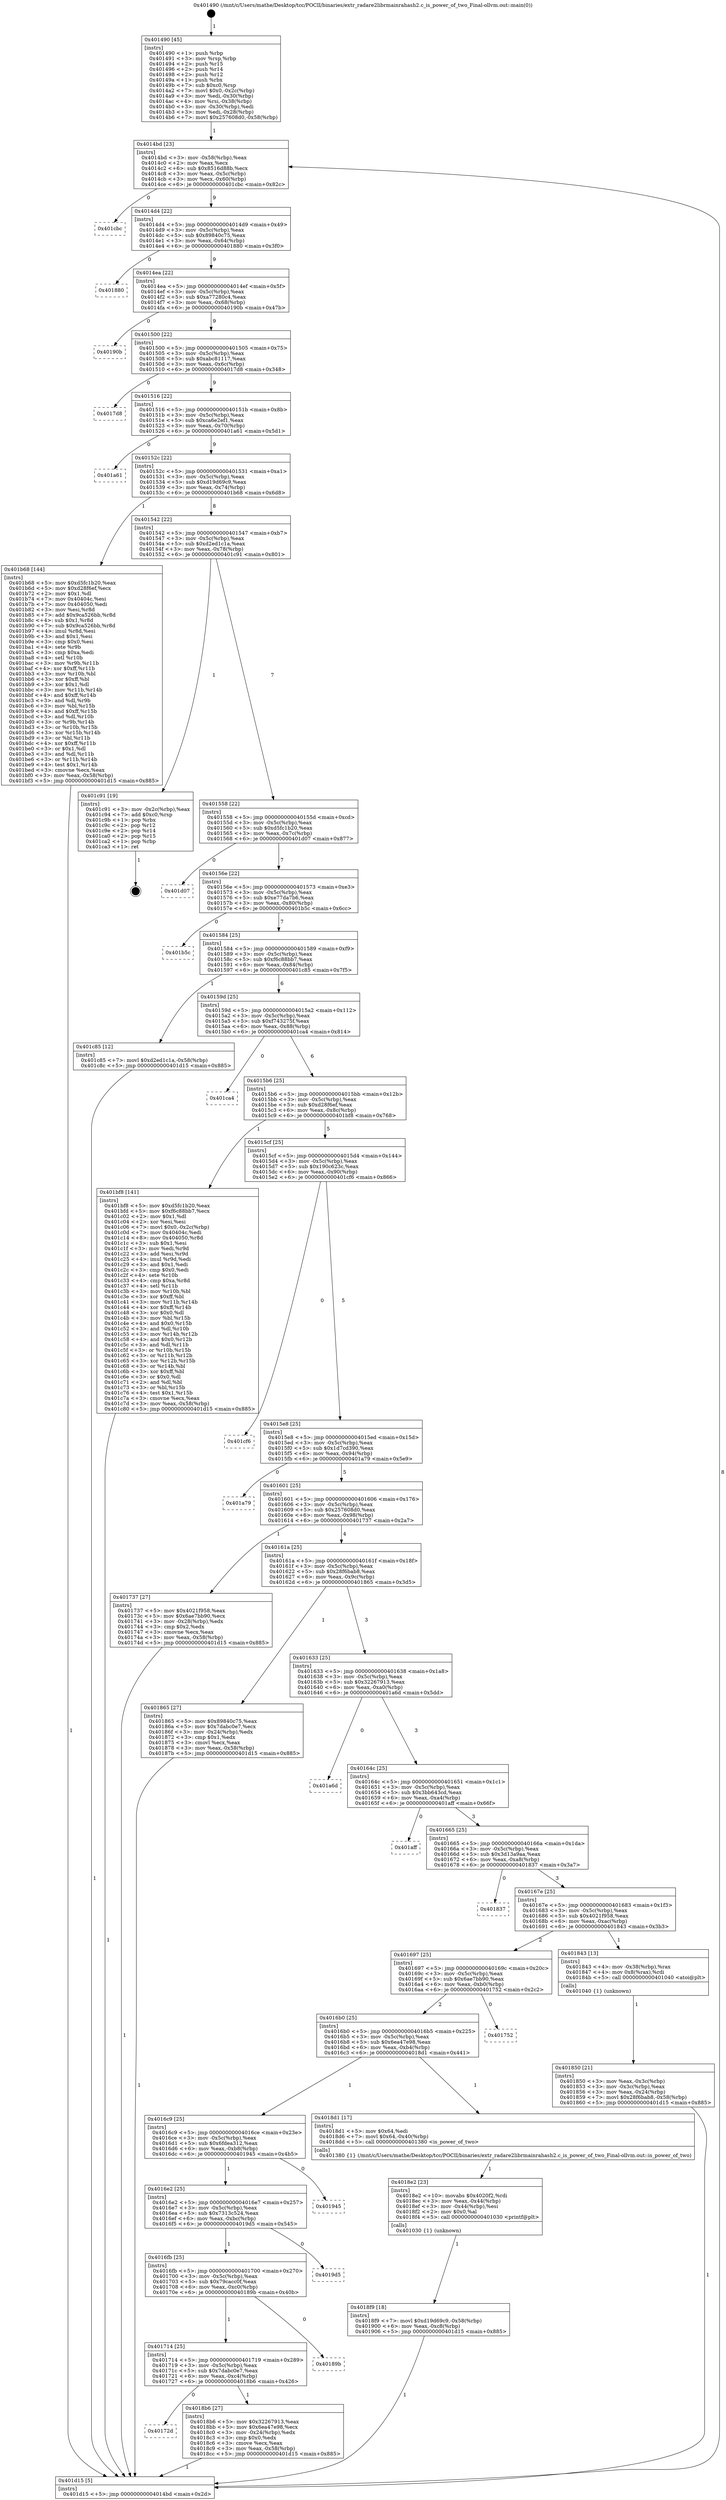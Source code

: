 digraph "0x401490" {
  label = "0x401490 (/mnt/c/Users/mathe/Desktop/tcc/POCII/binaries/extr_radare2librmainrahash2.c_is_power_of_two_Final-ollvm.out::main(0))"
  labelloc = "t"
  node[shape=record]

  Entry [label="",width=0.3,height=0.3,shape=circle,fillcolor=black,style=filled]
  "0x4014bd" [label="{
     0x4014bd [23]\l
     | [instrs]\l
     &nbsp;&nbsp;0x4014bd \<+3\>: mov -0x58(%rbp),%eax\l
     &nbsp;&nbsp;0x4014c0 \<+2\>: mov %eax,%ecx\l
     &nbsp;&nbsp;0x4014c2 \<+6\>: sub $0x8516d88b,%ecx\l
     &nbsp;&nbsp;0x4014c8 \<+3\>: mov %eax,-0x5c(%rbp)\l
     &nbsp;&nbsp;0x4014cb \<+3\>: mov %ecx,-0x60(%rbp)\l
     &nbsp;&nbsp;0x4014ce \<+6\>: je 0000000000401cbc \<main+0x82c\>\l
  }"]
  "0x401cbc" [label="{
     0x401cbc\l
  }", style=dashed]
  "0x4014d4" [label="{
     0x4014d4 [22]\l
     | [instrs]\l
     &nbsp;&nbsp;0x4014d4 \<+5\>: jmp 00000000004014d9 \<main+0x49\>\l
     &nbsp;&nbsp;0x4014d9 \<+3\>: mov -0x5c(%rbp),%eax\l
     &nbsp;&nbsp;0x4014dc \<+5\>: sub $0x89840c75,%eax\l
     &nbsp;&nbsp;0x4014e1 \<+3\>: mov %eax,-0x64(%rbp)\l
     &nbsp;&nbsp;0x4014e4 \<+6\>: je 0000000000401880 \<main+0x3f0\>\l
  }"]
  Exit [label="",width=0.3,height=0.3,shape=circle,fillcolor=black,style=filled,peripheries=2]
  "0x401880" [label="{
     0x401880\l
  }", style=dashed]
  "0x4014ea" [label="{
     0x4014ea [22]\l
     | [instrs]\l
     &nbsp;&nbsp;0x4014ea \<+5\>: jmp 00000000004014ef \<main+0x5f\>\l
     &nbsp;&nbsp;0x4014ef \<+3\>: mov -0x5c(%rbp),%eax\l
     &nbsp;&nbsp;0x4014f2 \<+5\>: sub $0xa77280c4,%eax\l
     &nbsp;&nbsp;0x4014f7 \<+3\>: mov %eax,-0x68(%rbp)\l
     &nbsp;&nbsp;0x4014fa \<+6\>: je 000000000040190b \<main+0x47b\>\l
  }"]
  "0x4018f9" [label="{
     0x4018f9 [18]\l
     | [instrs]\l
     &nbsp;&nbsp;0x4018f9 \<+7\>: movl $0xd19d69c9,-0x58(%rbp)\l
     &nbsp;&nbsp;0x401900 \<+6\>: mov %eax,-0xc8(%rbp)\l
     &nbsp;&nbsp;0x401906 \<+5\>: jmp 0000000000401d15 \<main+0x885\>\l
  }"]
  "0x40190b" [label="{
     0x40190b\l
  }", style=dashed]
  "0x401500" [label="{
     0x401500 [22]\l
     | [instrs]\l
     &nbsp;&nbsp;0x401500 \<+5\>: jmp 0000000000401505 \<main+0x75\>\l
     &nbsp;&nbsp;0x401505 \<+3\>: mov -0x5c(%rbp),%eax\l
     &nbsp;&nbsp;0x401508 \<+5\>: sub $0xabc81117,%eax\l
     &nbsp;&nbsp;0x40150d \<+3\>: mov %eax,-0x6c(%rbp)\l
     &nbsp;&nbsp;0x401510 \<+6\>: je 00000000004017d8 \<main+0x348\>\l
  }"]
  "0x4018e2" [label="{
     0x4018e2 [23]\l
     | [instrs]\l
     &nbsp;&nbsp;0x4018e2 \<+10\>: movabs $0x4020f2,%rdi\l
     &nbsp;&nbsp;0x4018ec \<+3\>: mov %eax,-0x44(%rbp)\l
     &nbsp;&nbsp;0x4018ef \<+3\>: mov -0x44(%rbp),%esi\l
     &nbsp;&nbsp;0x4018f2 \<+2\>: mov $0x0,%al\l
     &nbsp;&nbsp;0x4018f4 \<+5\>: call 0000000000401030 \<printf@plt\>\l
     | [calls]\l
     &nbsp;&nbsp;0x401030 \{1\} (unknown)\l
  }"]
  "0x4017d8" [label="{
     0x4017d8\l
  }", style=dashed]
  "0x401516" [label="{
     0x401516 [22]\l
     | [instrs]\l
     &nbsp;&nbsp;0x401516 \<+5\>: jmp 000000000040151b \<main+0x8b\>\l
     &nbsp;&nbsp;0x40151b \<+3\>: mov -0x5c(%rbp),%eax\l
     &nbsp;&nbsp;0x40151e \<+5\>: sub $0xca6e2ef1,%eax\l
     &nbsp;&nbsp;0x401523 \<+3\>: mov %eax,-0x70(%rbp)\l
     &nbsp;&nbsp;0x401526 \<+6\>: je 0000000000401a61 \<main+0x5d1\>\l
  }"]
  "0x40172d" [label="{
     0x40172d\l
  }", style=dashed]
  "0x401a61" [label="{
     0x401a61\l
  }", style=dashed]
  "0x40152c" [label="{
     0x40152c [22]\l
     | [instrs]\l
     &nbsp;&nbsp;0x40152c \<+5\>: jmp 0000000000401531 \<main+0xa1\>\l
     &nbsp;&nbsp;0x401531 \<+3\>: mov -0x5c(%rbp),%eax\l
     &nbsp;&nbsp;0x401534 \<+5\>: sub $0xd19d69c9,%eax\l
     &nbsp;&nbsp;0x401539 \<+3\>: mov %eax,-0x74(%rbp)\l
     &nbsp;&nbsp;0x40153c \<+6\>: je 0000000000401b68 \<main+0x6d8\>\l
  }"]
  "0x4018b6" [label="{
     0x4018b6 [27]\l
     | [instrs]\l
     &nbsp;&nbsp;0x4018b6 \<+5\>: mov $0x32267913,%eax\l
     &nbsp;&nbsp;0x4018bb \<+5\>: mov $0x6ea47e98,%ecx\l
     &nbsp;&nbsp;0x4018c0 \<+3\>: mov -0x24(%rbp),%edx\l
     &nbsp;&nbsp;0x4018c3 \<+3\>: cmp $0x0,%edx\l
     &nbsp;&nbsp;0x4018c6 \<+3\>: cmove %ecx,%eax\l
     &nbsp;&nbsp;0x4018c9 \<+3\>: mov %eax,-0x58(%rbp)\l
     &nbsp;&nbsp;0x4018cc \<+5\>: jmp 0000000000401d15 \<main+0x885\>\l
  }"]
  "0x401b68" [label="{
     0x401b68 [144]\l
     | [instrs]\l
     &nbsp;&nbsp;0x401b68 \<+5\>: mov $0xd5fc1b20,%eax\l
     &nbsp;&nbsp;0x401b6d \<+5\>: mov $0xd28f6ef,%ecx\l
     &nbsp;&nbsp;0x401b72 \<+2\>: mov $0x1,%dl\l
     &nbsp;&nbsp;0x401b74 \<+7\>: mov 0x40404c,%esi\l
     &nbsp;&nbsp;0x401b7b \<+7\>: mov 0x404050,%edi\l
     &nbsp;&nbsp;0x401b82 \<+3\>: mov %esi,%r8d\l
     &nbsp;&nbsp;0x401b85 \<+7\>: add $0x9ca526bb,%r8d\l
     &nbsp;&nbsp;0x401b8c \<+4\>: sub $0x1,%r8d\l
     &nbsp;&nbsp;0x401b90 \<+7\>: sub $0x9ca526bb,%r8d\l
     &nbsp;&nbsp;0x401b97 \<+4\>: imul %r8d,%esi\l
     &nbsp;&nbsp;0x401b9b \<+3\>: and $0x1,%esi\l
     &nbsp;&nbsp;0x401b9e \<+3\>: cmp $0x0,%esi\l
     &nbsp;&nbsp;0x401ba1 \<+4\>: sete %r9b\l
     &nbsp;&nbsp;0x401ba5 \<+3\>: cmp $0xa,%edi\l
     &nbsp;&nbsp;0x401ba8 \<+4\>: setl %r10b\l
     &nbsp;&nbsp;0x401bac \<+3\>: mov %r9b,%r11b\l
     &nbsp;&nbsp;0x401baf \<+4\>: xor $0xff,%r11b\l
     &nbsp;&nbsp;0x401bb3 \<+3\>: mov %r10b,%bl\l
     &nbsp;&nbsp;0x401bb6 \<+3\>: xor $0xff,%bl\l
     &nbsp;&nbsp;0x401bb9 \<+3\>: xor $0x1,%dl\l
     &nbsp;&nbsp;0x401bbc \<+3\>: mov %r11b,%r14b\l
     &nbsp;&nbsp;0x401bbf \<+4\>: and $0xff,%r14b\l
     &nbsp;&nbsp;0x401bc3 \<+3\>: and %dl,%r9b\l
     &nbsp;&nbsp;0x401bc6 \<+3\>: mov %bl,%r15b\l
     &nbsp;&nbsp;0x401bc9 \<+4\>: and $0xff,%r15b\l
     &nbsp;&nbsp;0x401bcd \<+3\>: and %dl,%r10b\l
     &nbsp;&nbsp;0x401bd0 \<+3\>: or %r9b,%r14b\l
     &nbsp;&nbsp;0x401bd3 \<+3\>: or %r10b,%r15b\l
     &nbsp;&nbsp;0x401bd6 \<+3\>: xor %r15b,%r14b\l
     &nbsp;&nbsp;0x401bd9 \<+3\>: or %bl,%r11b\l
     &nbsp;&nbsp;0x401bdc \<+4\>: xor $0xff,%r11b\l
     &nbsp;&nbsp;0x401be0 \<+3\>: or $0x1,%dl\l
     &nbsp;&nbsp;0x401be3 \<+3\>: and %dl,%r11b\l
     &nbsp;&nbsp;0x401be6 \<+3\>: or %r11b,%r14b\l
     &nbsp;&nbsp;0x401be9 \<+4\>: test $0x1,%r14b\l
     &nbsp;&nbsp;0x401bed \<+3\>: cmovne %ecx,%eax\l
     &nbsp;&nbsp;0x401bf0 \<+3\>: mov %eax,-0x58(%rbp)\l
     &nbsp;&nbsp;0x401bf3 \<+5\>: jmp 0000000000401d15 \<main+0x885\>\l
  }"]
  "0x401542" [label="{
     0x401542 [22]\l
     | [instrs]\l
     &nbsp;&nbsp;0x401542 \<+5\>: jmp 0000000000401547 \<main+0xb7\>\l
     &nbsp;&nbsp;0x401547 \<+3\>: mov -0x5c(%rbp),%eax\l
     &nbsp;&nbsp;0x40154a \<+5\>: sub $0xd2ed1c1a,%eax\l
     &nbsp;&nbsp;0x40154f \<+3\>: mov %eax,-0x78(%rbp)\l
     &nbsp;&nbsp;0x401552 \<+6\>: je 0000000000401c91 \<main+0x801\>\l
  }"]
  "0x401714" [label="{
     0x401714 [25]\l
     | [instrs]\l
     &nbsp;&nbsp;0x401714 \<+5\>: jmp 0000000000401719 \<main+0x289\>\l
     &nbsp;&nbsp;0x401719 \<+3\>: mov -0x5c(%rbp),%eax\l
     &nbsp;&nbsp;0x40171c \<+5\>: sub $0x7dabc0e7,%eax\l
     &nbsp;&nbsp;0x401721 \<+6\>: mov %eax,-0xc4(%rbp)\l
     &nbsp;&nbsp;0x401727 \<+6\>: je 00000000004018b6 \<main+0x426\>\l
  }"]
  "0x401c91" [label="{
     0x401c91 [19]\l
     | [instrs]\l
     &nbsp;&nbsp;0x401c91 \<+3\>: mov -0x2c(%rbp),%eax\l
     &nbsp;&nbsp;0x401c94 \<+7\>: add $0xc0,%rsp\l
     &nbsp;&nbsp;0x401c9b \<+1\>: pop %rbx\l
     &nbsp;&nbsp;0x401c9c \<+2\>: pop %r12\l
     &nbsp;&nbsp;0x401c9e \<+2\>: pop %r14\l
     &nbsp;&nbsp;0x401ca0 \<+2\>: pop %r15\l
     &nbsp;&nbsp;0x401ca2 \<+1\>: pop %rbp\l
     &nbsp;&nbsp;0x401ca3 \<+1\>: ret\l
  }"]
  "0x401558" [label="{
     0x401558 [22]\l
     | [instrs]\l
     &nbsp;&nbsp;0x401558 \<+5\>: jmp 000000000040155d \<main+0xcd\>\l
     &nbsp;&nbsp;0x40155d \<+3\>: mov -0x5c(%rbp),%eax\l
     &nbsp;&nbsp;0x401560 \<+5\>: sub $0xd5fc1b20,%eax\l
     &nbsp;&nbsp;0x401565 \<+3\>: mov %eax,-0x7c(%rbp)\l
     &nbsp;&nbsp;0x401568 \<+6\>: je 0000000000401d07 \<main+0x877\>\l
  }"]
  "0x40189b" [label="{
     0x40189b\l
  }", style=dashed]
  "0x401d07" [label="{
     0x401d07\l
  }", style=dashed]
  "0x40156e" [label="{
     0x40156e [22]\l
     | [instrs]\l
     &nbsp;&nbsp;0x40156e \<+5\>: jmp 0000000000401573 \<main+0xe3\>\l
     &nbsp;&nbsp;0x401573 \<+3\>: mov -0x5c(%rbp),%eax\l
     &nbsp;&nbsp;0x401576 \<+5\>: sub $0xe77da7b6,%eax\l
     &nbsp;&nbsp;0x40157b \<+3\>: mov %eax,-0x80(%rbp)\l
     &nbsp;&nbsp;0x40157e \<+6\>: je 0000000000401b5c \<main+0x6cc\>\l
  }"]
  "0x4016fb" [label="{
     0x4016fb [25]\l
     | [instrs]\l
     &nbsp;&nbsp;0x4016fb \<+5\>: jmp 0000000000401700 \<main+0x270\>\l
     &nbsp;&nbsp;0x401700 \<+3\>: mov -0x5c(%rbp),%eax\l
     &nbsp;&nbsp;0x401703 \<+5\>: sub $0x79cacc0f,%eax\l
     &nbsp;&nbsp;0x401708 \<+6\>: mov %eax,-0xc0(%rbp)\l
     &nbsp;&nbsp;0x40170e \<+6\>: je 000000000040189b \<main+0x40b\>\l
  }"]
  "0x401b5c" [label="{
     0x401b5c\l
  }", style=dashed]
  "0x401584" [label="{
     0x401584 [25]\l
     | [instrs]\l
     &nbsp;&nbsp;0x401584 \<+5\>: jmp 0000000000401589 \<main+0xf9\>\l
     &nbsp;&nbsp;0x401589 \<+3\>: mov -0x5c(%rbp),%eax\l
     &nbsp;&nbsp;0x40158c \<+5\>: sub $0xf6c88bb7,%eax\l
     &nbsp;&nbsp;0x401591 \<+6\>: mov %eax,-0x84(%rbp)\l
     &nbsp;&nbsp;0x401597 \<+6\>: je 0000000000401c85 \<main+0x7f5\>\l
  }"]
  "0x4019d5" [label="{
     0x4019d5\l
  }", style=dashed]
  "0x401c85" [label="{
     0x401c85 [12]\l
     | [instrs]\l
     &nbsp;&nbsp;0x401c85 \<+7\>: movl $0xd2ed1c1a,-0x58(%rbp)\l
     &nbsp;&nbsp;0x401c8c \<+5\>: jmp 0000000000401d15 \<main+0x885\>\l
  }"]
  "0x40159d" [label="{
     0x40159d [25]\l
     | [instrs]\l
     &nbsp;&nbsp;0x40159d \<+5\>: jmp 00000000004015a2 \<main+0x112\>\l
     &nbsp;&nbsp;0x4015a2 \<+3\>: mov -0x5c(%rbp),%eax\l
     &nbsp;&nbsp;0x4015a5 \<+5\>: sub $0xf743275f,%eax\l
     &nbsp;&nbsp;0x4015aa \<+6\>: mov %eax,-0x88(%rbp)\l
     &nbsp;&nbsp;0x4015b0 \<+6\>: je 0000000000401ca4 \<main+0x814\>\l
  }"]
  "0x4016e2" [label="{
     0x4016e2 [25]\l
     | [instrs]\l
     &nbsp;&nbsp;0x4016e2 \<+5\>: jmp 00000000004016e7 \<main+0x257\>\l
     &nbsp;&nbsp;0x4016e7 \<+3\>: mov -0x5c(%rbp),%eax\l
     &nbsp;&nbsp;0x4016ea \<+5\>: sub $0x7313c524,%eax\l
     &nbsp;&nbsp;0x4016ef \<+6\>: mov %eax,-0xbc(%rbp)\l
     &nbsp;&nbsp;0x4016f5 \<+6\>: je 00000000004019d5 \<main+0x545\>\l
  }"]
  "0x401ca4" [label="{
     0x401ca4\l
  }", style=dashed]
  "0x4015b6" [label="{
     0x4015b6 [25]\l
     | [instrs]\l
     &nbsp;&nbsp;0x4015b6 \<+5\>: jmp 00000000004015bb \<main+0x12b\>\l
     &nbsp;&nbsp;0x4015bb \<+3\>: mov -0x5c(%rbp),%eax\l
     &nbsp;&nbsp;0x4015be \<+5\>: sub $0xd28f6ef,%eax\l
     &nbsp;&nbsp;0x4015c3 \<+6\>: mov %eax,-0x8c(%rbp)\l
     &nbsp;&nbsp;0x4015c9 \<+6\>: je 0000000000401bf8 \<main+0x768\>\l
  }"]
  "0x401945" [label="{
     0x401945\l
  }", style=dashed]
  "0x401bf8" [label="{
     0x401bf8 [141]\l
     | [instrs]\l
     &nbsp;&nbsp;0x401bf8 \<+5\>: mov $0xd5fc1b20,%eax\l
     &nbsp;&nbsp;0x401bfd \<+5\>: mov $0xf6c88bb7,%ecx\l
     &nbsp;&nbsp;0x401c02 \<+2\>: mov $0x1,%dl\l
     &nbsp;&nbsp;0x401c04 \<+2\>: xor %esi,%esi\l
     &nbsp;&nbsp;0x401c06 \<+7\>: movl $0x0,-0x2c(%rbp)\l
     &nbsp;&nbsp;0x401c0d \<+7\>: mov 0x40404c,%edi\l
     &nbsp;&nbsp;0x401c14 \<+8\>: mov 0x404050,%r8d\l
     &nbsp;&nbsp;0x401c1c \<+3\>: sub $0x1,%esi\l
     &nbsp;&nbsp;0x401c1f \<+3\>: mov %edi,%r9d\l
     &nbsp;&nbsp;0x401c22 \<+3\>: add %esi,%r9d\l
     &nbsp;&nbsp;0x401c25 \<+4\>: imul %r9d,%edi\l
     &nbsp;&nbsp;0x401c29 \<+3\>: and $0x1,%edi\l
     &nbsp;&nbsp;0x401c2c \<+3\>: cmp $0x0,%edi\l
     &nbsp;&nbsp;0x401c2f \<+4\>: sete %r10b\l
     &nbsp;&nbsp;0x401c33 \<+4\>: cmp $0xa,%r8d\l
     &nbsp;&nbsp;0x401c37 \<+4\>: setl %r11b\l
     &nbsp;&nbsp;0x401c3b \<+3\>: mov %r10b,%bl\l
     &nbsp;&nbsp;0x401c3e \<+3\>: xor $0xff,%bl\l
     &nbsp;&nbsp;0x401c41 \<+3\>: mov %r11b,%r14b\l
     &nbsp;&nbsp;0x401c44 \<+4\>: xor $0xff,%r14b\l
     &nbsp;&nbsp;0x401c48 \<+3\>: xor $0x0,%dl\l
     &nbsp;&nbsp;0x401c4b \<+3\>: mov %bl,%r15b\l
     &nbsp;&nbsp;0x401c4e \<+4\>: and $0x0,%r15b\l
     &nbsp;&nbsp;0x401c52 \<+3\>: and %dl,%r10b\l
     &nbsp;&nbsp;0x401c55 \<+3\>: mov %r14b,%r12b\l
     &nbsp;&nbsp;0x401c58 \<+4\>: and $0x0,%r12b\l
     &nbsp;&nbsp;0x401c5c \<+3\>: and %dl,%r11b\l
     &nbsp;&nbsp;0x401c5f \<+3\>: or %r10b,%r15b\l
     &nbsp;&nbsp;0x401c62 \<+3\>: or %r11b,%r12b\l
     &nbsp;&nbsp;0x401c65 \<+3\>: xor %r12b,%r15b\l
     &nbsp;&nbsp;0x401c68 \<+3\>: or %r14b,%bl\l
     &nbsp;&nbsp;0x401c6b \<+3\>: xor $0xff,%bl\l
     &nbsp;&nbsp;0x401c6e \<+3\>: or $0x0,%dl\l
     &nbsp;&nbsp;0x401c71 \<+2\>: and %dl,%bl\l
     &nbsp;&nbsp;0x401c73 \<+3\>: or %bl,%r15b\l
     &nbsp;&nbsp;0x401c76 \<+4\>: test $0x1,%r15b\l
     &nbsp;&nbsp;0x401c7a \<+3\>: cmovne %ecx,%eax\l
     &nbsp;&nbsp;0x401c7d \<+3\>: mov %eax,-0x58(%rbp)\l
     &nbsp;&nbsp;0x401c80 \<+5\>: jmp 0000000000401d15 \<main+0x885\>\l
  }"]
  "0x4015cf" [label="{
     0x4015cf [25]\l
     | [instrs]\l
     &nbsp;&nbsp;0x4015cf \<+5\>: jmp 00000000004015d4 \<main+0x144\>\l
     &nbsp;&nbsp;0x4015d4 \<+3\>: mov -0x5c(%rbp),%eax\l
     &nbsp;&nbsp;0x4015d7 \<+5\>: sub $0x190c623c,%eax\l
     &nbsp;&nbsp;0x4015dc \<+6\>: mov %eax,-0x90(%rbp)\l
     &nbsp;&nbsp;0x4015e2 \<+6\>: je 0000000000401cf6 \<main+0x866\>\l
  }"]
  "0x4016c9" [label="{
     0x4016c9 [25]\l
     | [instrs]\l
     &nbsp;&nbsp;0x4016c9 \<+5\>: jmp 00000000004016ce \<main+0x23e\>\l
     &nbsp;&nbsp;0x4016ce \<+3\>: mov -0x5c(%rbp),%eax\l
     &nbsp;&nbsp;0x4016d1 \<+5\>: sub $0x6fdea312,%eax\l
     &nbsp;&nbsp;0x4016d6 \<+6\>: mov %eax,-0xb8(%rbp)\l
     &nbsp;&nbsp;0x4016dc \<+6\>: je 0000000000401945 \<main+0x4b5\>\l
  }"]
  "0x401cf6" [label="{
     0x401cf6\l
  }", style=dashed]
  "0x4015e8" [label="{
     0x4015e8 [25]\l
     | [instrs]\l
     &nbsp;&nbsp;0x4015e8 \<+5\>: jmp 00000000004015ed \<main+0x15d\>\l
     &nbsp;&nbsp;0x4015ed \<+3\>: mov -0x5c(%rbp),%eax\l
     &nbsp;&nbsp;0x4015f0 \<+5\>: sub $0x1d7cd390,%eax\l
     &nbsp;&nbsp;0x4015f5 \<+6\>: mov %eax,-0x94(%rbp)\l
     &nbsp;&nbsp;0x4015fb \<+6\>: je 0000000000401a79 \<main+0x5e9\>\l
  }"]
  "0x4018d1" [label="{
     0x4018d1 [17]\l
     | [instrs]\l
     &nbsp;&nbsp;0x4018d1 \<+5\>: mov $0x64,%edi\l
     &nbsp;&nbsp;0x4018d6 \<+7\>: movl $0x64,-0x40(%rbp)\l
     &nbsp;&nbsp;0x4018dd \<+5\>: call 0000000000401380 \<is_power_of_two\>\l
     | [calls]\l
     &nbsp;&nbsp;0x401380 \{1\} (/mnt/c/Users/mathe/Desktop/tcc/POCII/binaries/extr_radare2librmainrahash2.c_is_power_of_two_Final-ollvm.out::is_power_of_two)\l
  }"]
  "0x401a79" [label="{
     0x401a79\l
  }", style=dashed]
  "0x401601" [label="{
     0x401601 [25]\l
     | [instrs]\l
     &nbsp;&nbsp;0x401601 \<+5\>: jmp 0000000000401606 \<main+0x176\>\l
     &nbsp;&nbsp;0x401606 \<+3\>: mov -0x5c(%rbp),%eax\l
     &nbsp;&nbsp;0x401609 \<+5\>: sub $0x257608d0,%eax\l
     &nbsp;&nbsp;0x40160e \<+6\>: mov %eax,-0x98(%rbp)\l
     &nbsp;&nbsp;0x401614 \<+6\>: je 0000000000401737 \<main+0x2a7\>\l
  }"]
  "0x4016b0" [label="{
     0x4016b0 [25]\l
     | [instrs]\l
     &nbsp;&nbsp;0x4016b0 \<+5\>: jmp 00000000004016b5 \<main+0x225\>\l
     &nbsp;&nbsp;0x4016b5 \<+3\>: mov -0x5c(%rbp),%eax\l
     &nbsp;&nbsp;0x4016b8 \<+5\>: sub $0x6ea47e98,%eax\l
     &nbsp;&nbsp;0x4016bd \<+6\>: mov %eax,-0xb4(%rbp)\l
     &nbsp;&nbsp;0x4016c3 \<+6\>: je 00000000004018d1 \<main+0x441\>\l
  }"]
  "0x401737" [label="{
     0x401737 [27]\l
     | [instrs]\l
     &nbsp;&nbsp;0x401737 \<+5\>: mov $0x4021f958,%eax\l
     &nbsp;&nbsp;0x40173c \<+5\>: mov $0x6ae7bb90,%ecx\l
     &nbsp;&nbsp;0x401741 \<+3\>: mov -0x28(%rbp),%edx\l
     &nbsp;&nbsp;0x401744 \<+3\>: cmp $0x2,%edx\l
     &nbsp;&nbsp;0x401747 \<+3\>: cmovne %ecx,%eax\l
     &nbsp;&nbsp;0x40174a \<+3\>: mov %eax,-0x58(%rbp)\l
     &nbsp;&nbsp;0x40174d \<+5\>: jmp 0000000000401d15 \<main+0x885\>\l
  }"]
  "0x40161a" [label="{
     0x40161a [25]\l
     | [instrs]\l
     &nbsp;&nbsp;0x40161a \<+5\>: jmp 000000000040161f \<main+0x18f\>\l
     &nbsp;&nbsp;0x40161f \<+3\>: mov -0x5c(%rbp),%eax\l
     &nbsp;&nbsp;0x401622 \<+5\>: sub $0x28f6bab8,%eax\l
     &nbsp;&nbsp;0x401627 \<+6\>: mov %eax,-0x9c(%rbp)\l
     &nbsp;&nbsp;0x40162d \<+6\>: je 0000000000401865 \<main+0x3d5\>\l
  }"]
  "0x401d15" [label="{
     0x401d15 [5]\l
     | [instrs]\l
     &nbsp;&nbsp;0x401d15 \<+5\>: jmp 00000000004014bd \<main+0x2d\>\l
  }"]
  "0x401490" [label="{
     0x401490 [45]\l
     | [instrs]\l
     &nbsp;&nbsp;0x401490 \<+1\>: push %rbp\l
     &nbsp;&nbsp;0x401491 \<+3\>: mov %rsp,%rbp\l
     &nbsp;&nbsp;0x401494 \<+2\>: push %r15\l
     &nbsp;&nbsp;0x401496 \<+2\>: push %r14\l
     &nbsp;&nbsp;0x401498 \<+2\>: push %r12\l
     &nbsp;&nbsp;0x40149a \<+1\>: push %rbx\l
     &nbsp;&nbsp;0x40149b \<+7\>: sub $0xc0,%rsp\l
     &nbsp;&nbsp;0x4014a2 \<+7\>: movl $0x0,-0x2c(%rbp)\l
     &nbsp;&nbsp;0x4014a9 \<+3\>: mov %edi,-0x30(%rbp)\l
     &nbsp;&nbsp;0x4014ac \<+4\>: mov %rsi,-0x38(%rbp)\l
     &nbsp;&nbsp;0x4014b0 \<+3\>: mov -0x30(%rbp),%edi\l
     &nbsp;&nbsp;0x4014b3 \<+3\>: mov %edi,-0x28(%rbp)\l
     &nbsp;&nbsp;0x4014b6 \<+7\>: movl $0x257608d0,-0x58(%rbp)\l
  }"]
  "0x401752" [label="{
     0x401752\l
  }", style=dashed]
  "0x401865" [label="{
     0x401865 [27]\l
     | [instrs]\l
     &nbsp;&nbsp;0x401865 \<+5\>: mov $0x89840c75,%eax\l
     &nbsp;&nbsp;0x40186a \<+5\>: mov $0x7dabc0e7,%ecx\l
     &nbsp;&nbsp;0x40186f \<+3\>: mov -0x24(%rbp),%edx\l
     &nbsp;&nbsp;0x401872 \<+3\>: cmp $0x1,%edx\l
     &nbsp;&nbsp;0x401875 \<+3\>: cmovl %ecx,%eax\l
     &nbsp;&nbsp;0x401878 \<+3\>: mov %eax,-0x58(%rbp)\l
     &nbsp;&nbsp;0x40187b \<+5\>: jmp 0000000000401d15 \<main+0x885\>\l
  }"]
  "0x401633" [label="{
     0x401633 [25]\l
     | [instrs]\l
     &nbsp;&nbsp;0x401633 \<+5\>: jmp 0000000000401638 \<main+0x1a8\>\l
     &nbsp;&nbsp;0x401638 \<+3\>: mov -0x5c(%rbp),%eax\l
     &nbsp;&nbsp;0x40163b \<+5\>: sub $0x32267913,%eax\l
     &nbsp;&nbsp;0x401640 \<+6\>: mov %eax,-0xa0(%rbp)\l
     &nbsp;&nbsp;0x401646 \<+6\>: je 0000000000401a6d \<main+0x5dd\>\l
  }"]
  "0x401850" [label="{
     0x401850 [21]\l
     | [instrs]\l
     &nbsp;&nbsp;0x401850 \<+3\>: mov %eax,-0x3c(%rbp)\l
     &nbsp;&nbsp;0x401853 \<+3\>: mov -0x3c(%rbp),%eax\l
     &nbsp;&nbsp;0x401856 \<+3\>: mov %eax,-0x24(%rbp)\l
     &nbsp;&nbsp;0x401859 \<+7\>: movl $0x28f6bab8,-0x58(%rbp)\l
     &nbsp;&nbsp;0x401860 \<+5\>: jmp 0000000000401d15 \<main+0x885\>\l
  }"]
  "0x401a6d" [label="{
     0x401a6d\l
  }", style=dashed]
  "0x40164c" [label="{
     0x40164c [25]\l
     | [instrs]\l
     &nbsp;&nbsp;0x40164c \<+5\>: jmp 0000000000401651 \<main+0x1c1\>\l
     &nbsp;&nbsp;0x401651 \<+3\>: mov -0x5c(%rbp),%eax\l
     &nbsp;&nbsp;0x401654 \<+5\>: sub $0x3bb643cd,%eax\l
     &nbsp;&nbsp;0x401659 \<+6\>: mov %eax,-0xa4(%rbp)\l
     &nbsp;&nbsp;0x40165f \<+6\>: je 0000000000401aff \<main+0x66f\>\l
  }"]
  "0x401697" [label="{
     0x401697 [25]\l
     | [instrs]\l
     &nbsp;&nbsp;0x401697 \<+5\>: jmp 000000000040169c \<main+0x20c\>\l
     &nbsp;&nbsp;0x40169c \<+3\>: mov -0x5c(%rbp),%eax\l
     &nbsp;&nbsp;0x40169f \<+5\>: sub $0x6ae7bb90,%eax\l
     &nbsp;&nbsp;0x4016a4 \<+6\>: mov %eax,-0xb0(%rbp)\l
     &nbsp;&nbsp;0x4016aa \<+6\>: je 0000000000401752 \<main+0x2c2\>\l
  }"]
  "0x401aff" [label="{
     0x401aff\l
  }", style=dashed]
  "0x401665" [label="{
     0x401665 [25]\l
     | [instrs]\l
     &nbsp;&nbsp;0x401665 \<+5\>: jmp 000000000040166a \<main+0x1da\>\l
     &nbsp;&nbsp;0x40166a \<+3\>: mov -0x5c(%rbp),%eax\l
     &nbsp;&nbsp;0x40166d \<+5\>: sub $0x3d13a9aa,%eax\l
     &nbsp;&nbsp;0x401672 \<+6\>: mov %eax,-0xa8(%rbp)\l
     &nbsp;&nbsp;0x401678 \<+6\>: je 0000000000401837 \<main+0x3a7\>\l
  }"]
  "0x401843" [label="{
     0x401843 [13]\l
     | [instrs]\l
     &nbsp;&nbsp;0x401843 \<+4\>: mov -0x38(%rbp),%rax\l
     &nbsp;&nbsp;0x401847 \<+4\>: mov 0x8(%rax),%rdi\l
     &nbsp;&nbsp;0x40184b \<+5\>: call 0000000000401040 \<atoi@plt\>\l
     | [calls]\l
     &nbsp;&nbsp;0x401040 \{1\} (unknown)\l
  }"]
  "0x401837" [label="{
     0x401837\l
  }", style=dashed]
  "0x40167e" [label="{
     0x40167e [25]\l
     | [instrs]\l
     &nbsp;&nbsp;0x40167e \<+5\>: jmp 0000000000401683 \<main+0x1f3\>\l
     &nbsp;&nbsp;0x401683 \<+3\>: mov -0x5c(%rbp),%eax\l
     &nbsp;&nbsp;0x401686 \<+5\>: sub $0x4021f958,%eax\l
     &nbsp;&nbsp;0x40168b \<+6\>: mov %eax,-0xac(%rbp)\l
     &nbsp;&nbsp;0x401691 \<+6\>: je 0000000000401843 \<main+0x3b3\>\l
  }"]
  Entry -> "0x401490" [label=" 1"]
  "0x4014bd" -> "0x401cbc" [label=" 0"]
  "0x4014bd" -> "0x4014d4" [label=" 9"]
  "0x401c91" -> Exit [label=" 1"]
  "0x4014d4" -> "0x401880" [label=" 0"]
  "0x4014d4" -> "0x4014ea" [label=" 9"]
  "0x401c85" -> "0x401d15" [label=" 1"]
  "0x4014ea" -> "0x40190b" [label=" 0"]
  "0x4014ea" -> "0x401500" [label=" 9"]
  "0x401bf8" -> "0x401d15" [label=" 1"]
  "0x401500" -> "0x4017d8" [label=" 0"]
  "0x401500" -> "0x401516" [label=" 9"]
  "0x401b68" -> "0x401d15" [label=" 1"]
  "0x401516" -> "0x401a61" [label=" 0"]
  "0x401516" -> "0x40152c" [label=" 9"]
  "0x4018f9" -> "0x401d15" [label=" 1"]
  "0x40152c" -> "0x401b68" [label=" 1"]
  "0x40152c" -> "0x401542" [label=" 8"]
  "0x4018e2" -> "0x4018f9" [label=" 1"]
  "0x401542" -> "0x401c91" [label=" 1"]
  "0x401542" -> "0x401558" [label=" 7"]
  "0x4018b6" -> "0x401d15" [label=" 1"]
  "0x401558" -> "0x401d07" [label=" 0"]
  "0x401558" -> "0x40156e" [label=" 7"]
  "0x401714" -> "0x40172d" [label=" 0"]
  "0x40156e" -> "0x401b5c" [label=" 0"]
  "0x40156e" -> "0x401584" [label=" 7"]
  "0x4018d1" -> "0x4018e2" [label=" 1"]
  "0x401584" -> "0x401c85" [label=" 1"]
  "0x401584" -> "0x40159d" [label=" 6"]
  "0x4016fb" -> "0x401714" [label=" 1"]
  "0x40159d" -> "0x401ca4" [label=" 0"]
  "0x40159d" -> "0x4015b6" [label=" 6"]
  "0x401714" -> "0x4018b6" [label=" 1"]
  "0x4015b6" -> "0x401bf8" [label=" 1"]
  "0x4015b6" -> "0x4015cf" [label=" 5"]
  "0x4016e2" -> "0x4016fb" [label=" 1"]
  "0x4015cf" -> "0x401cf6" [label=" 0"]
  "0x4015cf" -> "0x4015e8" [label=" 5"]
  "0x4016fb" -> "0x40189b" [label=" 0"]
  "0x4015e8" -> "0x401a79" [label=" 0"]
  "0x4015e8" -> "0x401601" [label=" 5"]
  "0x4016c9" -> "0x4016e2" [label=" 1"]
  "0x401601" -> "0x401737" [label=" 1"]
  "0x401601" -> "0x40161a" [label=" 4"]
  "0x401737" -> "0x401d15" [label=" 1"]
  "0x401490" -> "0x4014bd" [label=" 1"]
  "0x401d15" -> "0x4014bd" [label=" 8"]
  "0x4016e2" -> "0x4019d5" [label=" 0"]
  "0x40161a" -> "0x401865" [label=" 1"]
  "0x40161a" -> "0x401633" [label=" 3"]
  "0x4016b0" -> "0x4016c9" [label=" 1"]
  "0x401633" -> "0x401a6d" [label=" 0"]
  "0x401633" -> "0x40164c" [label=" 3"]
  "0x4016c9" -> "0x401945" [label=" 0"]
  "0x40164c" -> "0x401aff" [label=" 0"]
  "0x40164c" -> "0x401665" [label=" 3"]
  "0x401697" -> "0x4016b0" [label=" 2"]
  "0x401665" -> "0x401837" [label=" 0"]
  "0x401665" -> "0x40167e" [label=" 3"]
  "0x401697" -> "0x401752" [label=" 0"]
  "0x40167e" -> "0x401843" [label=" 1"]
  "0x40167e" -> "0x401697" [label=" 2"]
  "0x401843" -> "0x401850" [label=" 1"]
  "0x401850" -> "0x401d15" [label=" 1"]
  "0x401865" -> "0x401d15" [label=" 1"]
  "0x4016b0" -> "0x4018d1" [label=" 1"]
}

